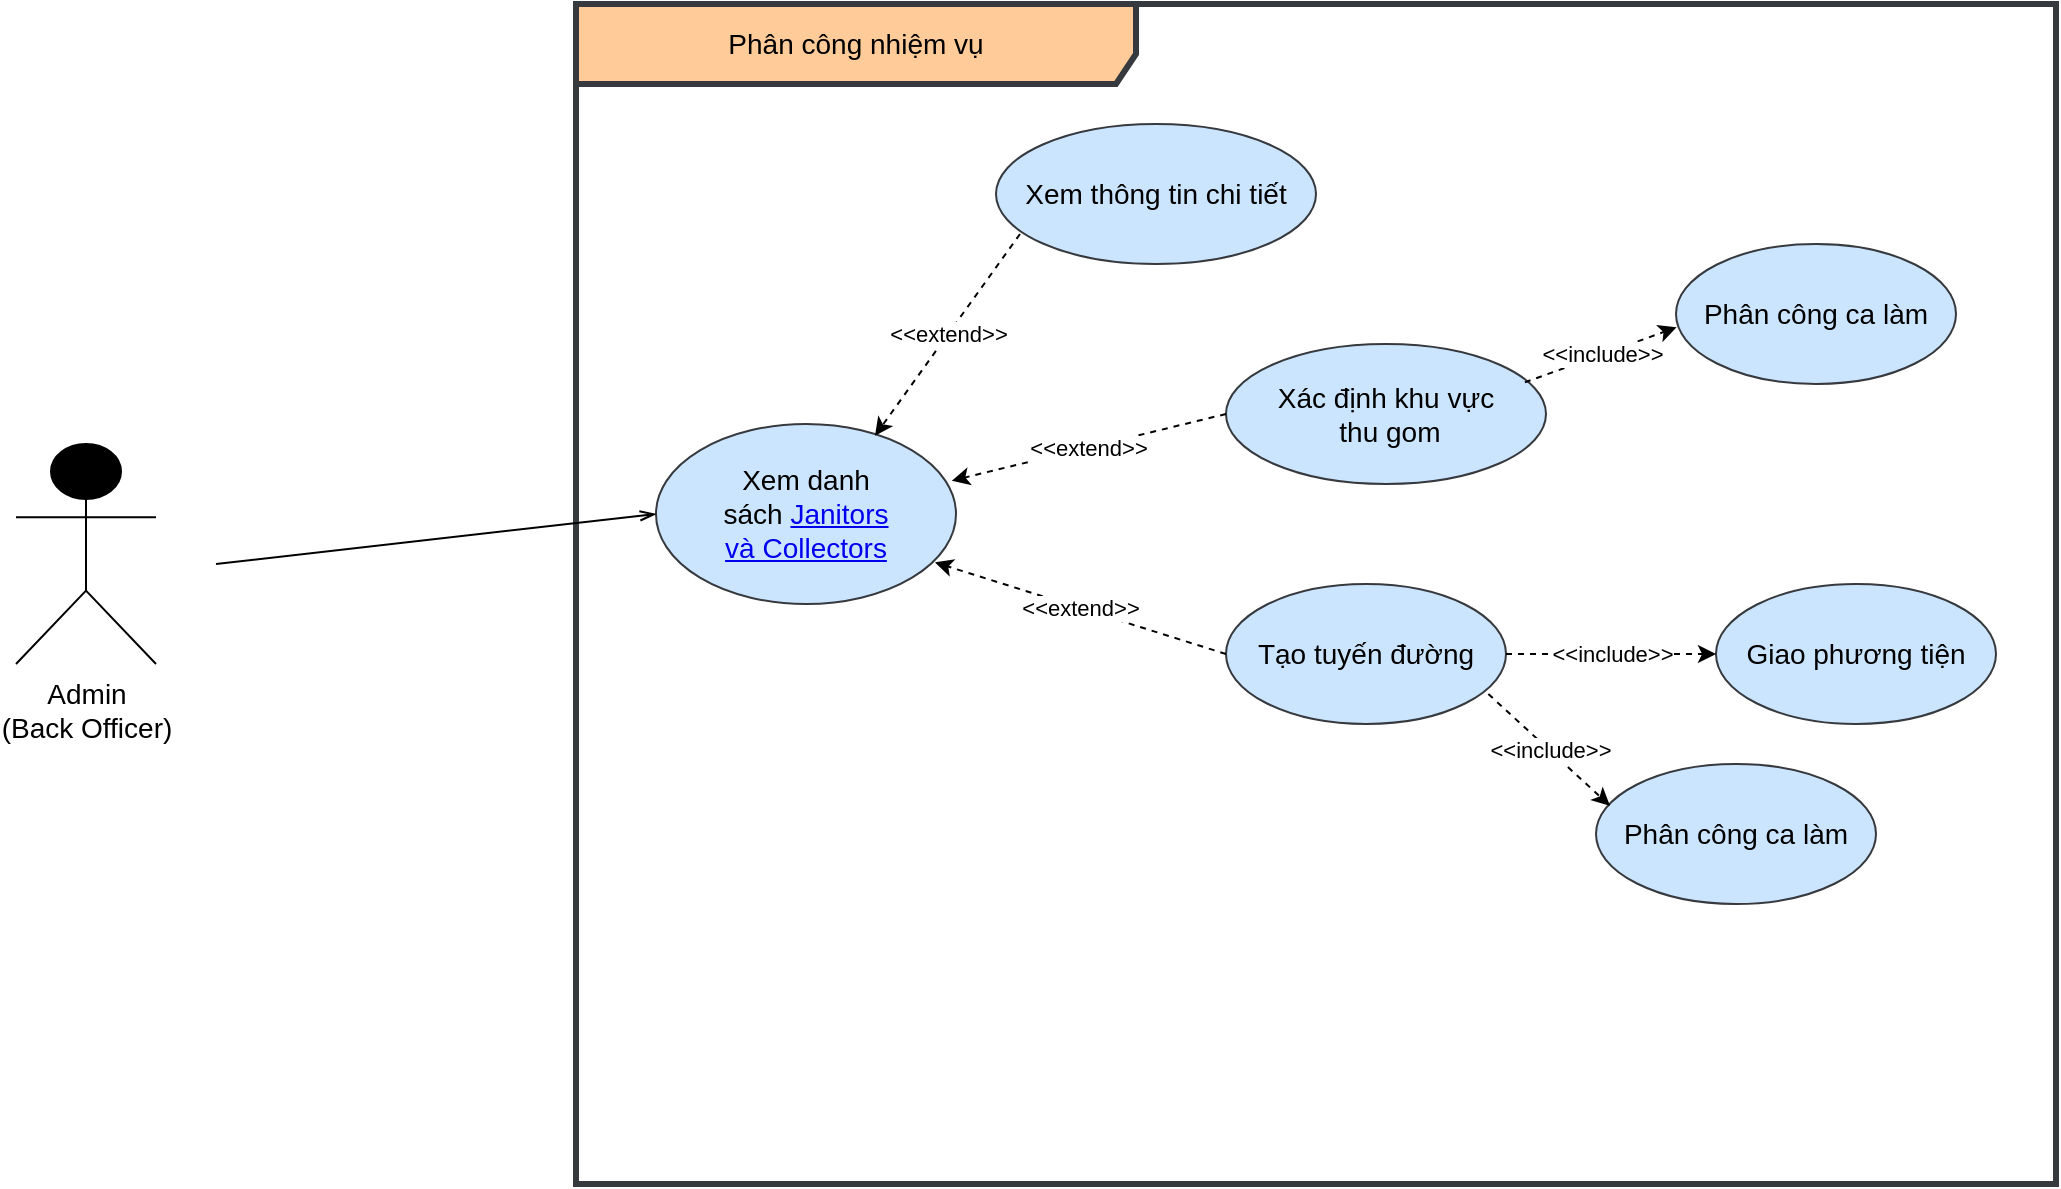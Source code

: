 <mxfile version="20.5.3" type="github">
  <diagram id="GnzRtK2g57-_hA0YiGj8" name="Page-1">
    <mxGraphModel dx="2568" dy="935" grid="1" gridSize="10" guides="1" tooltips="1" connect="1" arrows="1" fold="1" page="1" pageScale="1" pageWidth="850" pageHeight="1100" math="0" shadow="0">
      <root>
        <mxCell id="0" />
        <mxCell id="1" parent="0" />
        <mxCell id="X_tmMsr3wwNKuKBV7P9i-1" value="&lt;font style=&quot;font-size: 14px;&quot;&gt;Admin &lt;br&gt;(&lt;span style=&quot;font-family: Arial, sans-serif;&quot;&gt;Back Officer&lt;/span&gt;)&lt;/font&gt;" style="shape=umlActor;verticalLabelPosition=bottom;verticalAlign=top;html=1;fillColor=#000000;" parent="1" vertex="1">
          <mxGeometry x="-320" y="470" width="70" height="110" as="geometry" />
        </mxCell>
        <mxCell id="X_tmMsr3wwNKuKBV7P9i-2" value="Phân công nhiệm vụ" style="shape=umlFrame;whiteSpace=wrap;html=1;fontSize=14;width=280;height=40;fillColor=#ffcc99;strokeColor=#36393d;strokeWidth=3;gradientColor=none;swimlaneFillColor=default;" parent="1" vertex="1">
          <mxGeometry x="-40" y="250" width="740" height="590" as="geometry" />
        </mxCell>
        <mxCell id="X_tmMsr3wwNKuKBV7P9i-11" value="Tạo tuyến đường" style="ellipse;whiteSpace=wrap;html=1;fontSize=14;fillColor=#cce5ff;strokeColor=#36393d;" parent="1" vertex="1">
          <mxGeometry x="285" y="540" width="140" height="70" as="geometry" />
        </mxCell>
        <mxCell id="X_tmMsr3wwNKuKBV7P9i-28" value="Xem danh sách&amp;nbsp;&lt;a name=&quot;OLE_LINK27&quot;&gt;&lt;span&gt;Janitors&lt;br&gt;và Collectors&lt;/span&gt;&lt;/a&gt;" style="ellipse;whiteSpace=wrap;html=1;fontSize=14;fillColor=#cce5ff;strokeColor=#36393d;" parent="1" vertex="1">
          <mxGeometry y="460" width="150" height="90" as="geometry" />
        </mxCell>
        <mxCell id="X_tmMsr3wwNKuKBV7P9i-31" value="" style="endArrow=openThin;endFill=0;html=1;rounded=0;fontSize=14;entryX=0;entryY=0.5;entryDx=0;entryDy=0;" parent="1" target="X_tmMsr3wwNKuKBV7P9i-28" edge="1">
          <mxGeometry width="160" relative="1" as="geometry">
            <mxPoint x="-220" y="530" as="sourcePoint" />
            <mxPoint x="60" y="365" as="targetPoint" />
          </mxGeometry>
        </mxCell>
        <mxCell id="mySbkjxmK5nbgQmX_q78-2" value="Xác định khu vực&lt;br&gt;&amp;nbsp;thu gom" style="ellipse;whiteSpace=wrap;html=1;fontSize=14;fillColor=#cce5ff;strokeColor=#36393d;" parent="1" vertex="1">
          <mxGeometry x="285" y="420" width="160" height="70" as="geometry" />
        </mxCell>
        <mxCell id="mySbkjxmK5nbgQmX_q78-3" value="&amp;lt;&amp;lt;extend&amp;gt;&amp;gt;" style="endArrow=classic;html=1;rounded=0;exitX=0;exitY=0.5;exitDx=0;exitDy=0;dashed=1;entryX=0.986;entryY=0.315;entryDx=0;entryDy=0;entryPerimeter=0;" parent="1" source="mySbkjxmK5nbgQmX_q78-2" target="X_tmMsr3wwNKuKBV7P9i-28" edge="1">
          <mxGeometry width="50" height="50" relative="1" as="geometry">
            <mxPoint x="170" y="560" as="sourcePoint" />
            <mxPoint x="170" y="400" as="targetPoint" />
          </mxGeometry>
        </mxCell>
        <mxCell id="LrnH2bmJAiJrqHN9fv6w-4" value="&amp;lt;&amp;lt;extend&amp;gt;&amp;gt;" style="endArrow=classic;html=1;rounded=0;exitX=0;exitY=0.5;exitDx=0;exitDy=0;dashed=1;entryX=0.93;entryY=0.769;entryDx=0;entryDy=0;entryPerimeter=0;" parent="1" source="X_tmMsr3wwNKuKBV7P9i-11" target="X_tmMsr3wwNKuKBV7P9i-28" edge="1">
          <mxGeometry width="50" height="50" relative="1" as="geometry">
            <mxPoint x="610.0" y="375" as="sourcePoint" />
            <mxPoint x="450" y="390" as="targetPoint" />
          </mxGeometry>
        </mxCell>
        <mxCell id="LrnH2bmJAiJrqHN9fv6w-10" value="Giao phương tiện" style="ellipse;whiteSpace=wrap;html=1;fontSize=14;fillColor=#cce5ff;strokeColor=#36393d;" parent="1" vertex="1">
          <mxGeometry x="530" y="540" width="140" height="70" as="geometry" />
        </mxCell>
        <mxCell id="Zh_WTDE17RJEwU7lywwq-1" value="&amp;lt;&amp;lt;include&amp;gt;&amp;gt;" style="endArrow=classic;html=1;rounded=0;entryX=0;entryY=0.5;entryDx=0;entryDy=0;exitX=1;exitY=0.5;exitDx=0;exitDy=0;dashed=1;" edge="1" parent="1" source="X_tmMsr3wwNKuKBV7P9i-11" target="LrnH2bmJAiJrqHN9fv6w-10">
          <mxGeometry width="50" height="50" relative="1" as="geometry">
            <mxPoint x="100" y="620" as="sourcePoint" />
            <mxPoint x="150" y="570" as="targetPoint" />
          </mxGeometry>
        </mxCell>
        <mxCell id="Zh_WTDE17RJEwU7lywwq-2" value="Xem thông tin chi tiết" style="ellipse;whiteSpace=wrap;html=1;fontSize=14;fillColor=#cce5ff;strokeColor=#36393d;" vertex="1" parent="1">
          <mxGeometry x="170" y="310" width="160" height="70" as="geometry" />
        </mxCell>
        <mxCell id="Zh_WTDE17RJEwU7lywwq-3" value="&amp;lt;&amp;lt;extend&amp;gt;&amp;gt;" style="endArrow=classic;html=1;rounded=0;exitX=0.075;exitY=0.786;exitDx=0;exitDy=0;dashed=1;entryX=0.73;entryY=0.065;entryDx=0;entryDy=0;entryPerimeter=0;exitPerimeter=0;" edge="1" parent="1" source="Zh_WTDE17RJEwU7lywwq-2" target="X_tmMsr3wwNKuKBV7P9i-28">
          <mxGeometry width="50" height="50" relative="1" as="geometry">
            <mxPoint x="167.1" y="380" as="sourcePoint" />
            <mxPoint x="30.0" y="413.35" as="targetPoint" />
          </mxGeometry>
        </mxCell>
        <mxCell id="Zh_WTDE17RJEwU7lywwq-4" value="Phân công ca làm" style="ellipse;whiteSpace=wrap;html=1;fontSize=14;fillColor=#cce5ff;strokeColor=#36393d;" vertex="1" parent="1">
          <mxGeometry x="470" y="630" width="140" height="70" as="geometry" />
        </mxCell>
        <mxCell id="Zh_WTDE17RJEwU7lywwq-5" value="Phân công ca làm" style="ellipse;whiteSpace=wrap;html=1;fontSize=14;fillColor=#cce5ff;strokeColor=#36393d;" vertex="1" parent="1">
          <mxGeometry x="510" y="370" width="140" height="70" as="geometry" />
        </mxCell>
        <mxCell id="Zh_WTDE17RJEwU7lywwq-6" value="&amp;lt;&amp;lt;include&amp;gt;&amp;gt;" style="endArrow=classic;html=1;rounded=0;entryX=0.002;entryY=0.595;entryDx=0;entryDy=0;exitX=0.934;exitY=0.274;exitDx=0;exitDy=0;dashed=1;entryPerimeter=0;exitPerimeter=0;" edge="1" parent="1" source="mySbkjxmK5nbgQmX_q78-2" target="Zh_WTDE17RJEwU7lywwq-5">
          <mxGeometry width="50" height="50" relative="1" as="geometry">
            <mxPoint x="435" y="585" as="sourcePoint" />
            <mxPoint x="540" y="585" as="targetPoint" />
          </mxGeometry>
        </mxCell>
        <mxCell id="Zh_WTDE17RJEwU7lywwq-7" value="&amp;lt;&amp;lt;include&amp;gt;&amp;gt;" style="endArrow=classic;html=1;rounded=0;entryX=0.05;entryY=0.298;entryDx=0;entryDy=0;exitX=0.937;exitY=0.786;exitDx=0;exitDy=0;dashed=1;entryPerimeter=0;exitPerimeter=0;" edge="1" parent="1" source="X_tmMsr3wwNKuKBV7P9i-11" target="Zh_WTDE17RJEwU7lywwq-4">
          <mxGeometry width="50" height="50" relative="1" as="geometry">
            <mxPoint x="444.44" y="449.18" as="sourcePoint" />
            <mxPoint x="520.28" y="421.65" as="targetPoint" />
          </mxGeometry>
        </mxCell>
      </root>
    </mxGraphModel>
  </diagram>
</mxfile>
